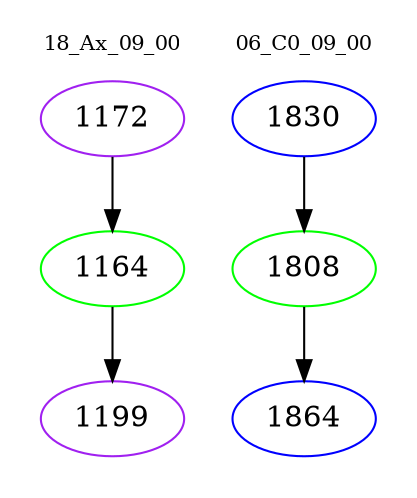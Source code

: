 digraph{
subgraph cluster_0 {
color = white
label = "18_Ax_09_00";
fontsize=10;
T0_1172 [label="1172", color="purple"]
T0_1172 -> T0_1164 [color="black"]
T0_1164 [label="1164", color="green"]
T0_1164 -> T0_1199 [color="black"]
T0_1199 [label="1199", color="purple"]
}
subgraph cluster_1 {
color = white
label = "06_C0_09_00";
fontsize=10;
T1_1830 [label="1830", color="blue"]
T1_1830 -> T1_1808 [color="black"]
T1_1808 [label="1808", color="green"]
T1_1808 -> T1_1864 [color="black"]
T1_1864 [label="1864", color="blue"]
}
}
